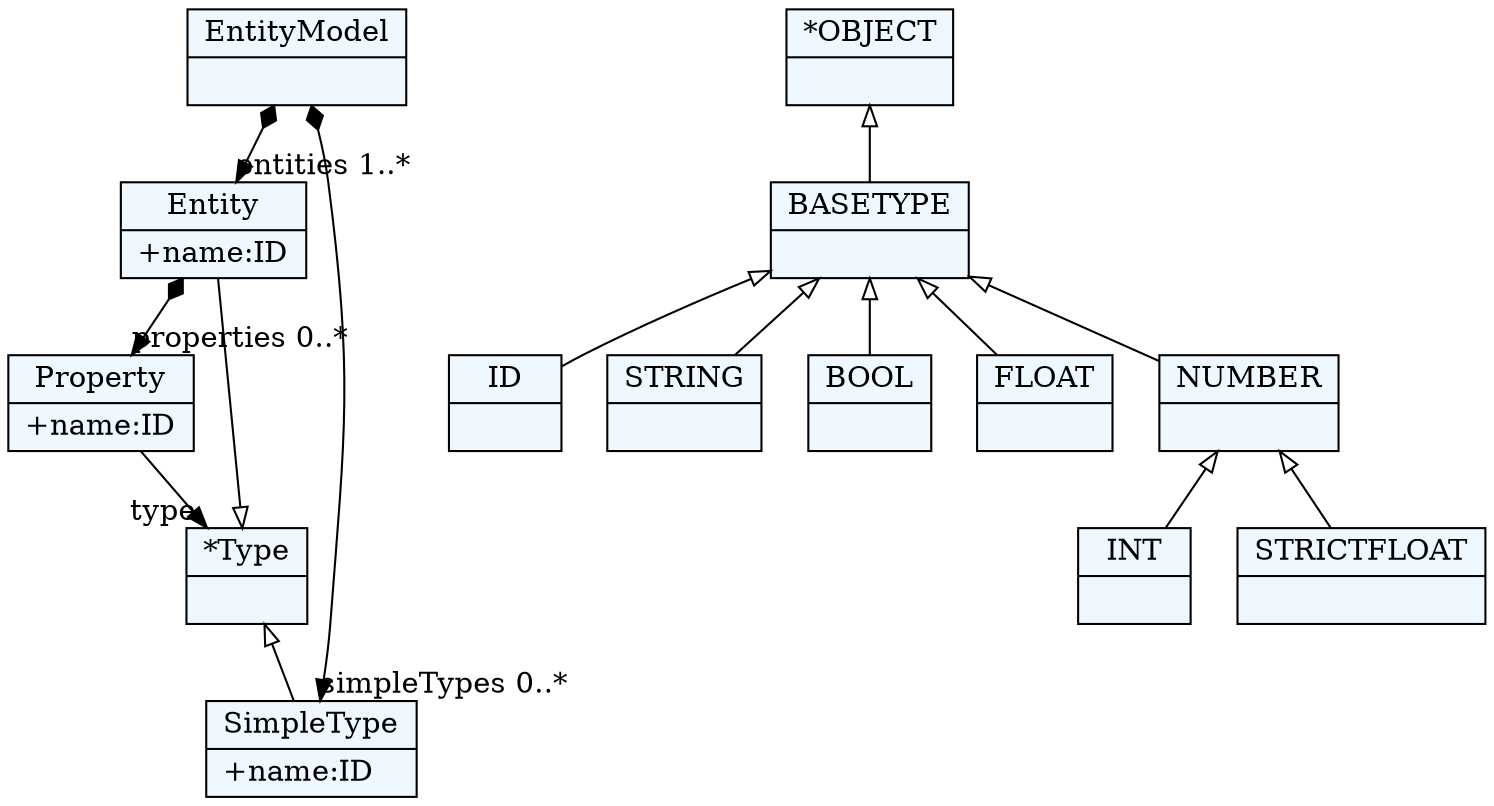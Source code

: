 
    digraph textX {
    fontname = "Bitstream Vera Sans"
    fontsize = 8
    node[
        shape=record,
        style=filled,
        fillcolor=aliceblue
    ]
    nodesep = 0.3
    edge[dir=black,arrowtail=empty]


1533065004600[ label="{EntityModel|}"]

1533065000824[ label="{Entity|+name:ID\l}"]

1533065016872[ label="{Property|+name:ID\l}"]

1533065006488[ label="{*Type|}"]

1533064995160[ label="{SimpleType|+name:ID\l}"]

1533064967784[ label="{ID|}"]

1533064996104[ label="{STRING|}"]

1533064964952[ label="{BOOL|}"]

1533064965896[ label="{INT|}"]

1533064998936[ label="{FLOAT|}"]

1533064969672[ label="{STRICTFLOAT|}"]

1533065020648[ label="{NUMBER|}"]

1533065015928[ label="{BASETYPE|}"]

1533065003656[ label="{*OBJECT|}"]



1533065004600 -> 1533064995160[arrowtail=diamond, dir=both, headlabel="simpleTypes 0..*"]
1533065004600 -> 1533065000824[arrowtail=diamond, dir=both, headlabel="entities 1..*"]
1533065000824 -> 1533065016872[arrowtail=diamond, dir=both, headlabel="properties 0..*"]
1533065016872 -> 1533065006488[headlabel="type "]
1533065006488 -> 1533064995160 [dir=back]
1533065006488 -> 1533065000824 [dir=back]
1533065020648 -> 1533064969672 [dir=back]
1533065020648 -> 1533064965896 [dir=back]
1533065015928 -> 1533065020648 [dir=back]
1533065015928 -> 1533064998936 [dir=back]
1533065015928 -> 1533064964952 [dir=back]
1533065015928 -> 1533064967784 [dir=back]
1533065015928 -> 1533064996104 [dir=back]
1533065003656 -> 1533065015928 [dir=back]

}

